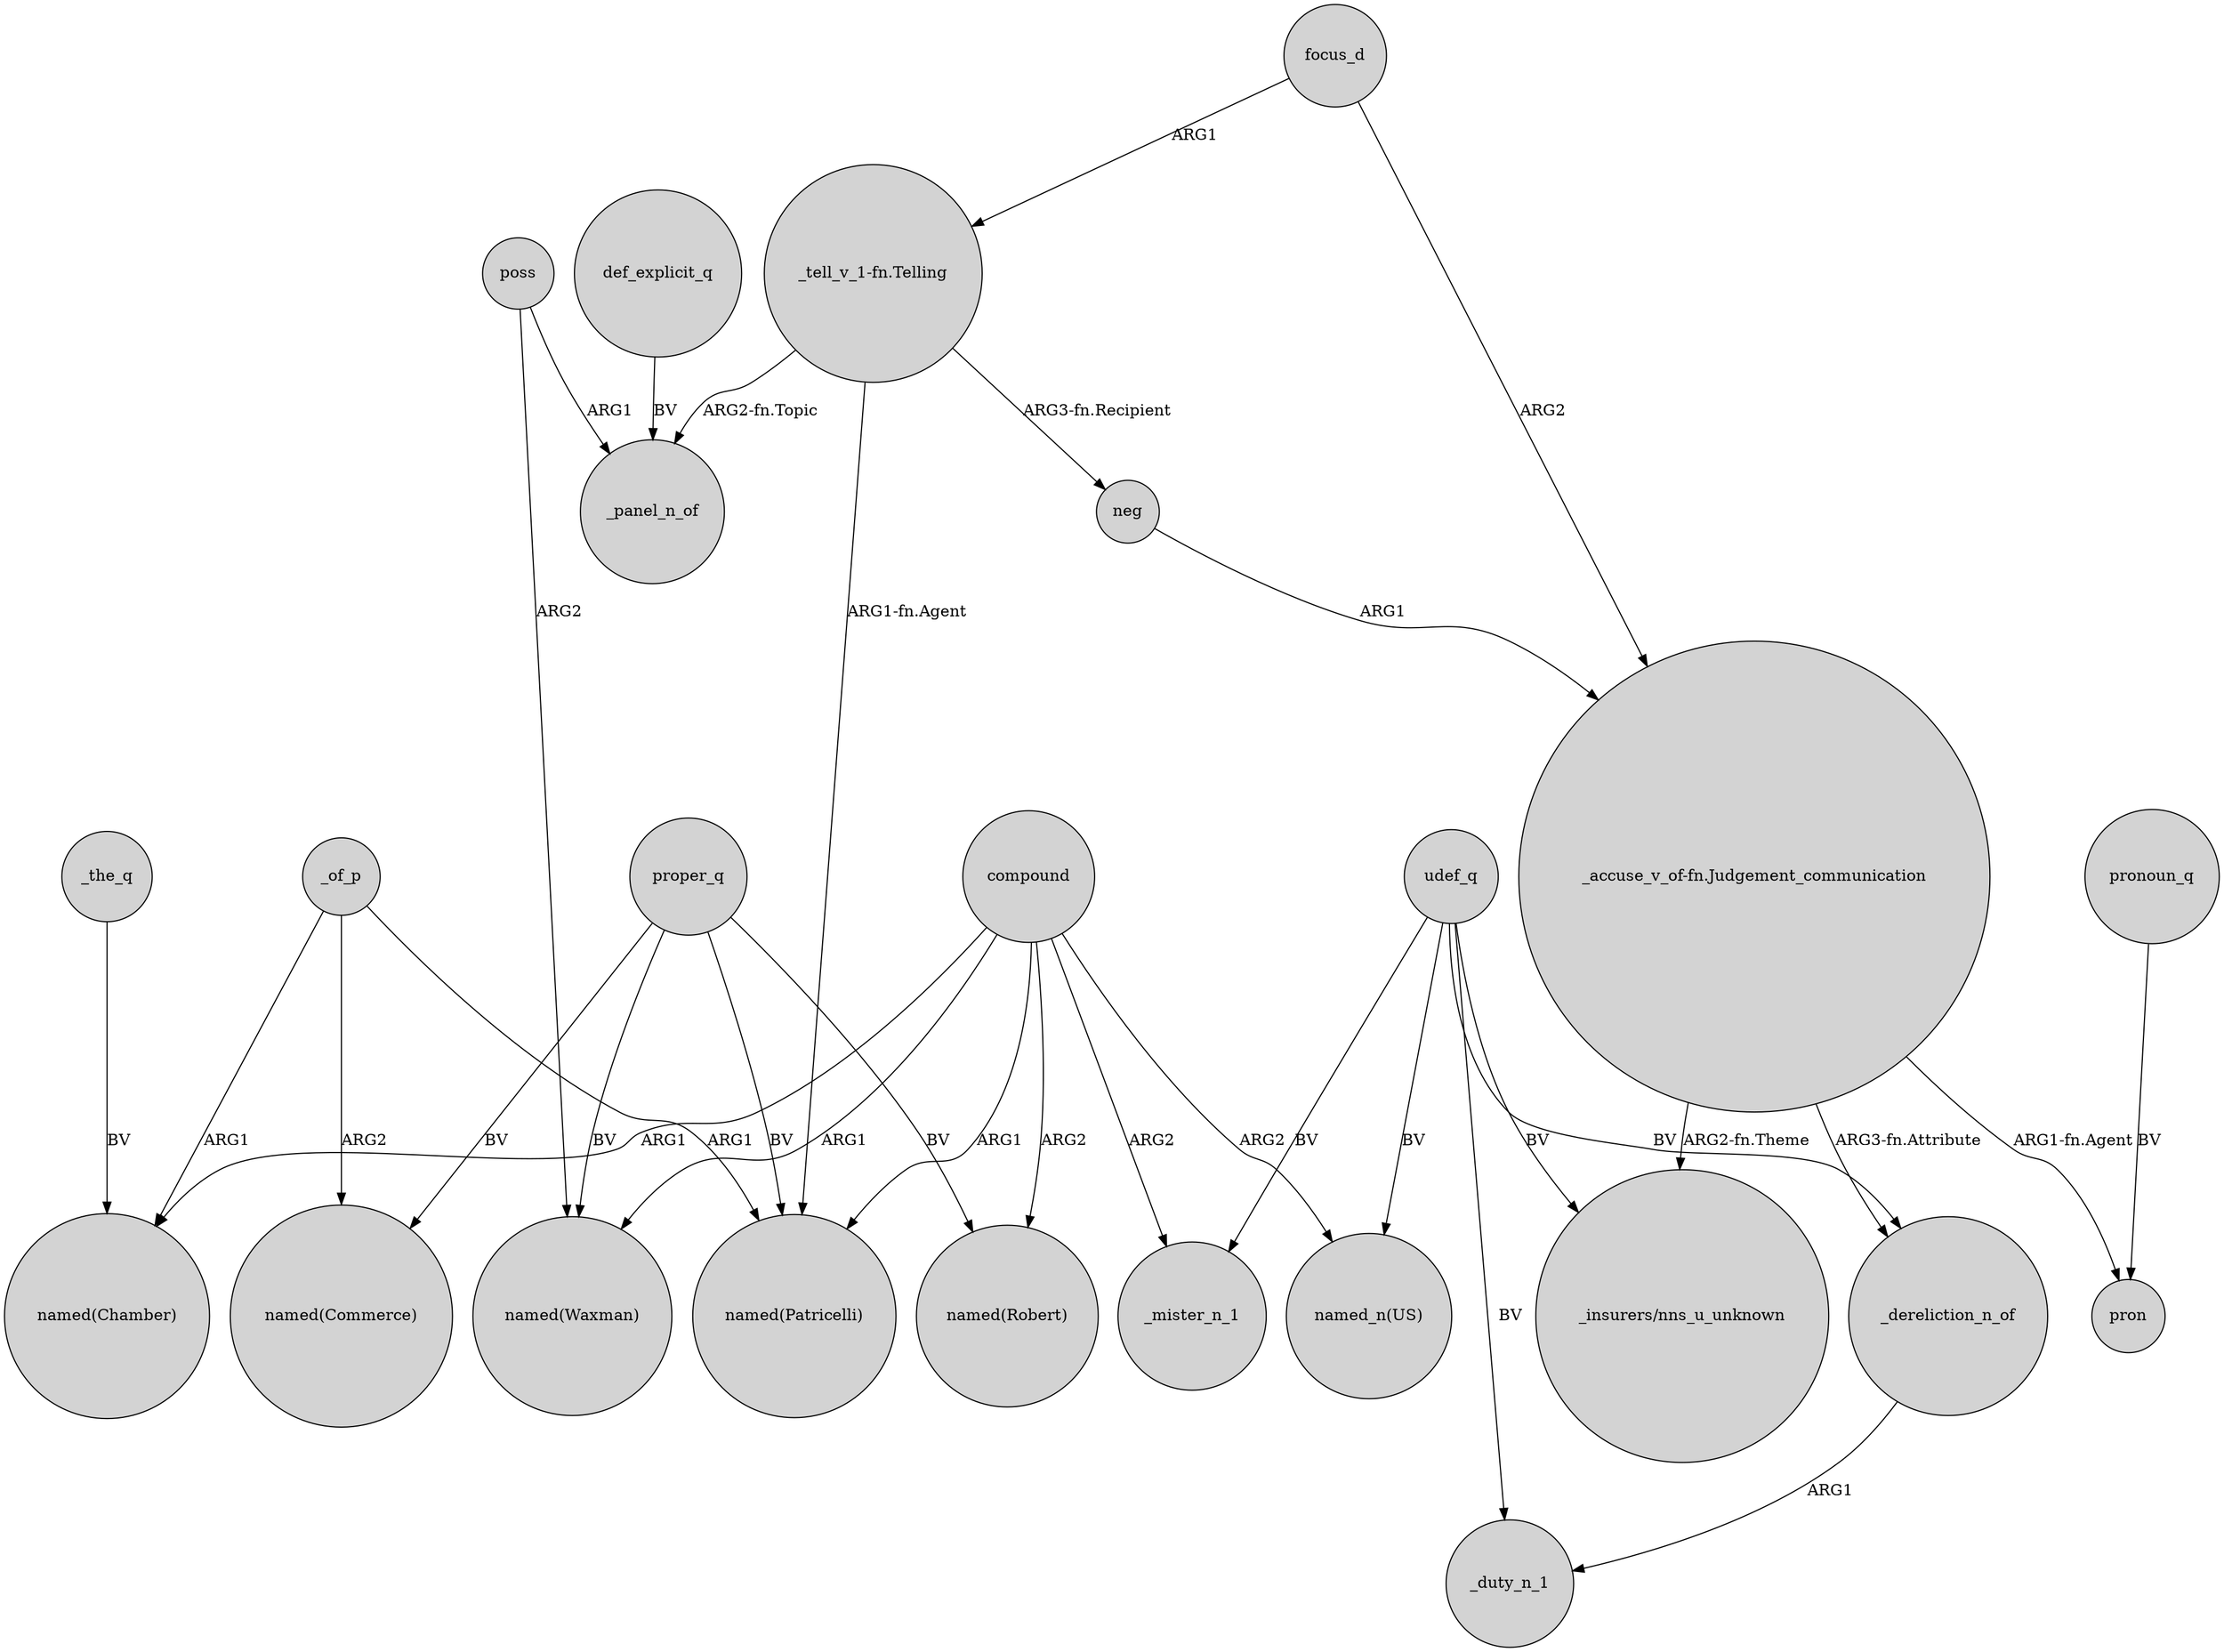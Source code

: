 digraph {
	node [shape=circle style=filled]
	compound -> "named(Chamber)" [label=ARG1]
	def_explicit_q -> _panel_n_of [label=BV]
	udef_q -> "named_n(US)" [label=BV]
	"_tell_v_1-fn.Telling" -> neg [label="ARG3-fn.Recipient"]
	"_accuse_v_of-fn.Judgement_communication" -> "_insurers/nns_u_unknown" [label="ARG2-fn.Theme"]
	udef_q -> _dereliction_n_of [label=BV]
	compound -> _mister_n_1 [label=ARG2]
	proper_q -> "named(Patricelli)" [label=BV]
	compound -> "named(Robert)" [label=ARG2]
	udef_q -> _mister_n_1 [label=BV]
	"_tell_v_1-fn.Telling" -> "named(Patricelli)" [label="ARG1-fn.Agent"]
	_of_p -> "named(Commerce)" [label=ARG2]
	focus_d -> "_accuse_v_of-fn.Judgement_communication" [label=ARG2]
	compound -> "named_n(US)" [label=ARG2]
	compound -> "named(Patricelli)" [label=ARG1]
	"_accuse_v_of-fn.Judgement_communication" -> _dereliction_n_of [label="ARG3-fn.Attribute"]
	compound -> "named(Waxman)" [label=ARG1]
	_of_p -> "named(Patricelli)" [label=ARG1]
	focus_d -> "_tell_v_1-fn.Telling" [label=ARG1]
	_dereliction_n_of -> _duty_n_1 [label=ARG1]
	pronoun_q -> pron [label=BV]
	proper_q -> "named(Waxman)" [label=BV]
	poss -> "named(Waxman)" [label=ARG2]
	proper_q -> "named(Robert)" [label=BV]
	_of_p -> "named(Chamber)" [label=ARG1]
	poss -> _panel_n_of [label=ARG1]
	udef_q -> _duty_n_1 [label=BV]
	proper_q -> "named(Commerce)" [label=BV]
	udef_q -> "_insurers/nns_u_unknown" [label=BV]
	"_accuse_v_of-fn.Judgement_communication" -> pron [label="ARG1-fn.Agent"]
	_the_q -> "named(Chamber)" [label=BV]
	"_tell_v_1-fn.Telling" -> _panel_n_of [label="ARG2-fn.Topic"]
	neg -> "_accuse_v_of-fn.Judgement_communication" [label=ARG1]
}
